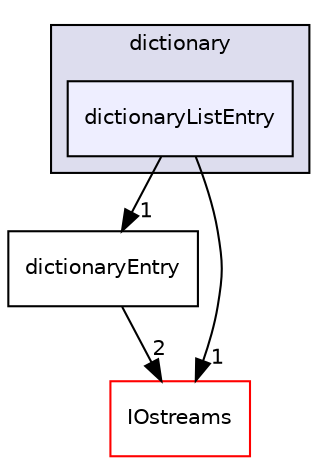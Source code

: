 digraph "src/OpenFOAM/db/dictionary/dictionaryListEntry" {
  bgcolor=transparent;
  compound=true
  node [ fontsize="10", fontname="Helvetica"];
  edge [ labelfontsize="10", labelfontname="Helvetica"];
  subgraph clusterdir_43e4f3d5f4ba74ef6e29186317ac2bae {
    graph [ bgcolor="#ddddee", pencolor="black", label="dictionary" fontname="Helvetica", fontsize="10", URL="dir_43e4f3d5f4ba74ef6e29186317ac2bae.html"]
  dir_099ad7afcc9fe5d5c1f907f93f091058 [shape=box, label="dictionaryListEntry", style="filled", fillcolor="#eeeeff", pencolor="black", URL="dir_099ad7afcc9fe5d5c1f907f93f091058.html"];
  }
  dir_ed941fe9052e18fa030c964648f4c994 [shape=box label="dictionaryEntry" URL="dir_ed941fe9052e18fa030c964648f4c994.html"];
  dir_466e4f5b4cc1582939ab4ceba36098d8 [shape=box label="IOstreams" color="red" URL="dir_466e4f5b4cc1582939ab4ceba36098d8.html"];
  dir_ed941fe9052e18fa030c964648f4c994->dir_466e4f5b4cc1582939ab4ceba36098d8 [headlabel="2", labeldistance=1.5 headhref="dir_002222_002265.html"];
  dir_099ad7afcc9fe5d5c1f907f93f091058->dir_ed941fe9052e18fa030c964648f4c994 [headlabel="1", labeldistance=1.5 headhref="dir_002223_002222.html"];
  dir_099ad7afcc9fe5d5c1f907f93f091058->dir_466e4f5b4cc1582939ab4ceba36098d8 [headlabel="1", labeldistance=1.5 headhref="dir_002223_002265.html"];
}
